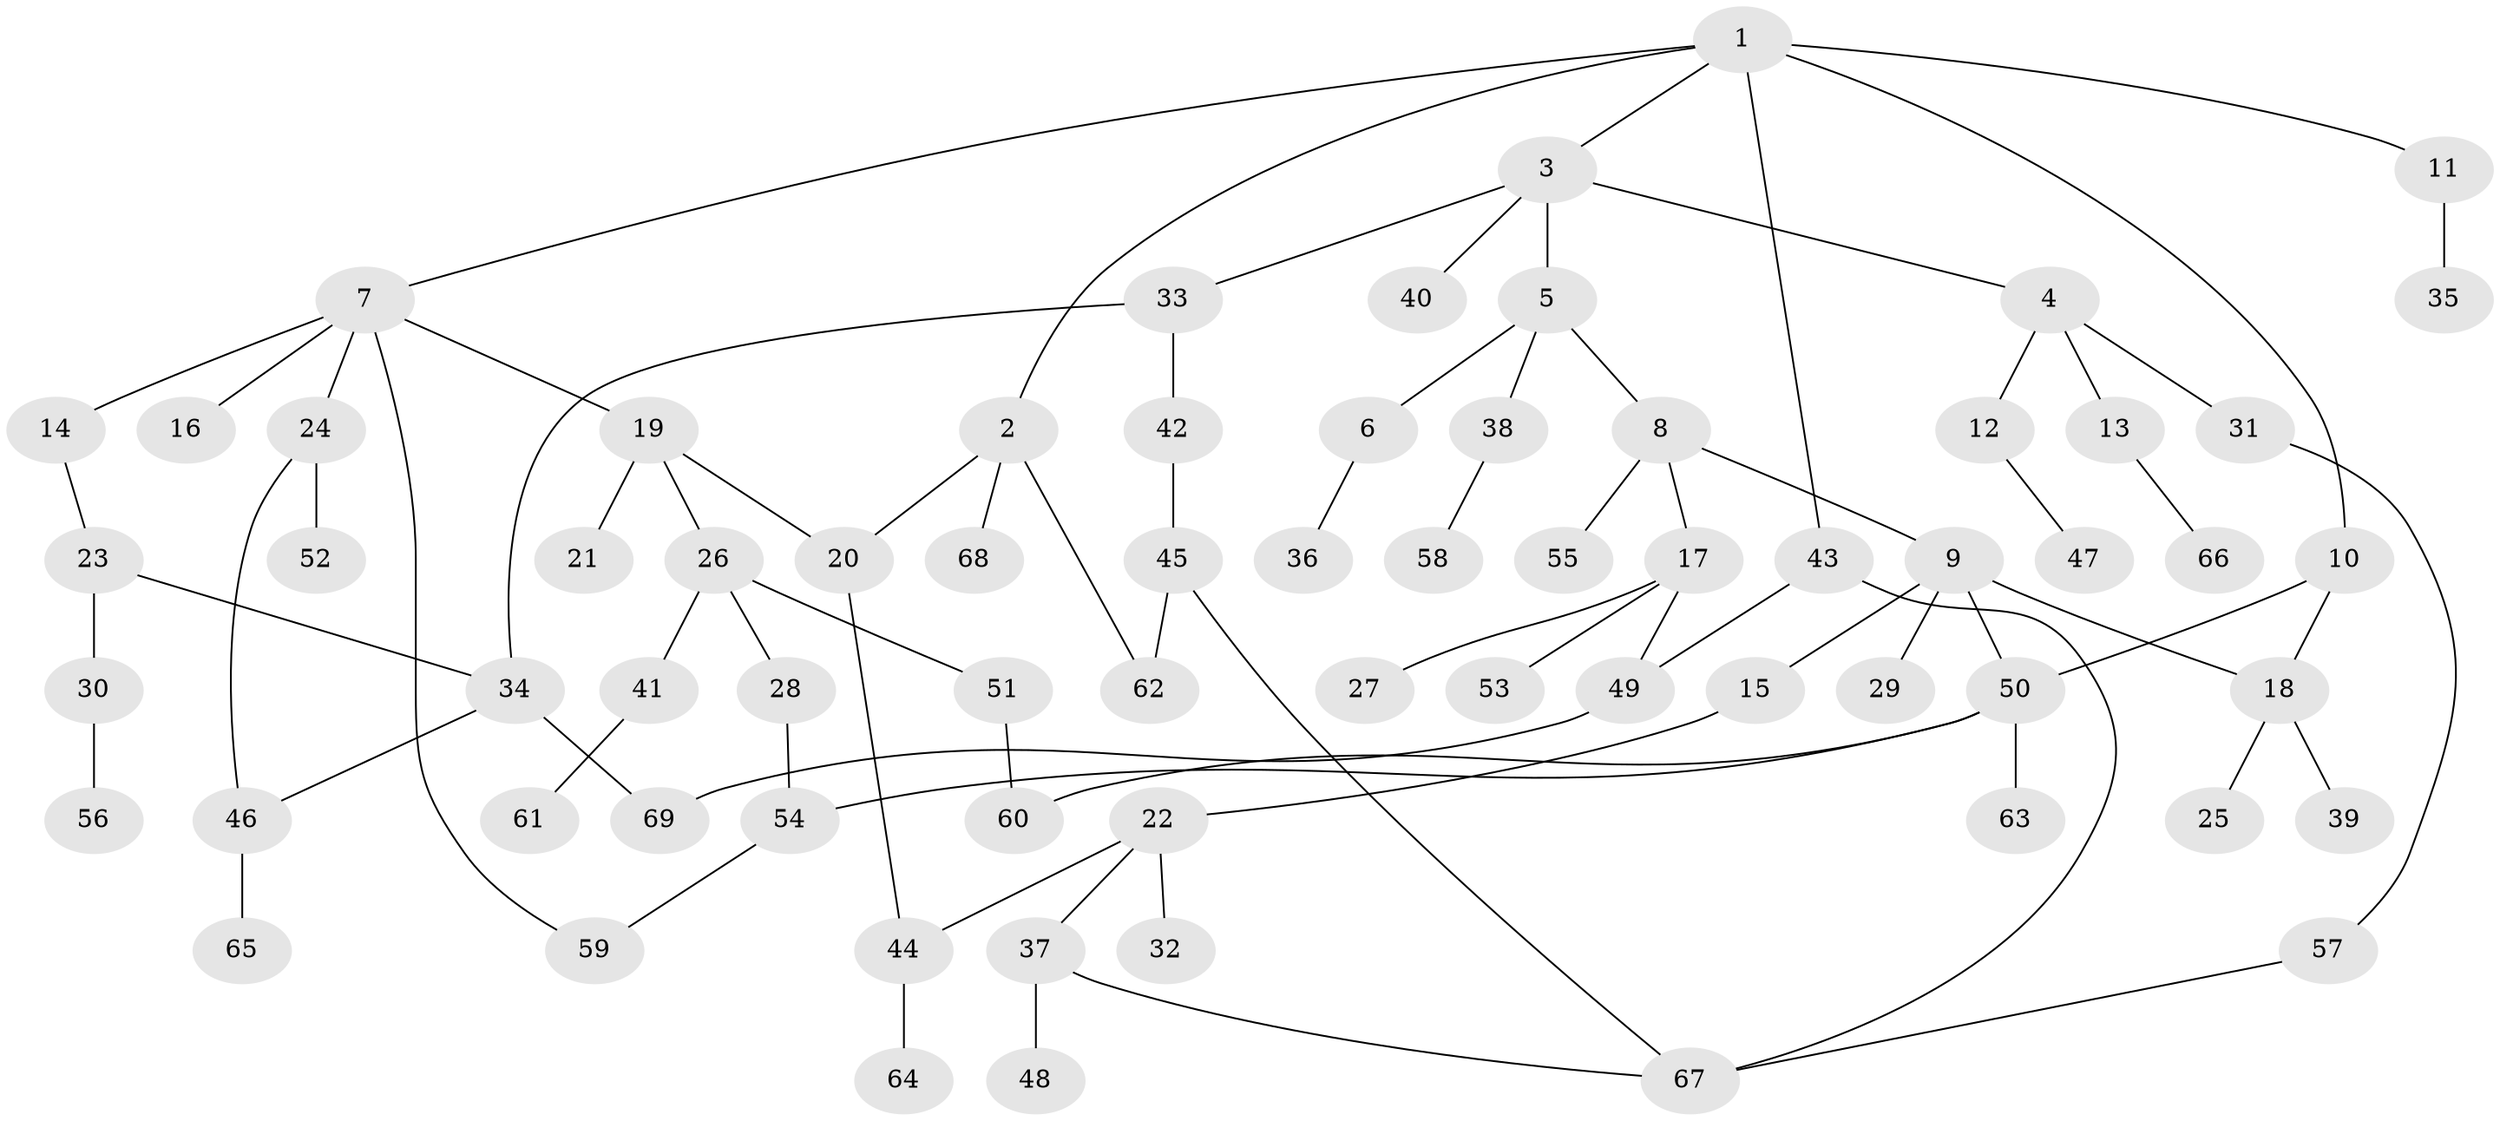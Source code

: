 // Generated by graph-tools (version 1.1) at 2025/13/03/09/25 04:13:33]
// undirected, 69 vertices, 83 edges
graph export_dot {
graph [start="1"]
  node [color=gray90,style=filled];
  1;
  2;
  3;
  4;
  5;
  6;
  7;
  8;
  9;
  10;
  11;
  12;
  13;
  14;
  15;
  16;
  17;
  18;
  19;
  20;
  21;
  22;
  23;
  24;
  25;
  26;
  27;
  28;
  29;
  30;
  31;
  32;
  33;
  34;
  35;
  36;
  37;
  38;
  39;
  40;
  41;
  42;
  43;
  44;
  45;
  46;
  47;
  48;
  49;
  50;
  51;
  52;
  53;
  54;
  55;
  56;
  57;
  58;
  59;
  60;
  61;
  62;
  63;
  64;
  65;
  66;
  67;
  68;
  69;
  1 -- 2;
  1 -- 3;
  1 -- 7;
  1 -- 10;
  1 -- 11;
  1 -- 43;
  2 -- 20;
  2 -- 68;
  2 -- 62;
  3 -- 4;
  3 -- 5;
  3 -- 33;
  3 -- 40;
  4 -- 12;
  4 -- 13;
  4 -- 31;
  5 -- 6;
  5 -- 8;
  5 -- 38;
  6 -- 36;
  7 -- 14;
  7 -- 16;
  7 -- 19;
  7 -- 24;
  7 -- 59;
  8 -- 9;
  8 -- 17;
  8 -- 55;
  9 -- 15;
  9 -- 29;
  9 -- 18;
  9 -- 50;
  10 -- 18;
  10 -- 50;
  11 -- 35;
  12 -- 47;
  13 -- 66;
  14 -- 23;
  15 -- 22;
  17 -- 27;
  17 -- 53;
  17 -- 49;
  18 -- 25;
  18 -- 39;
  19 -- 21;
  19 -- 26;
  19 -- 20;
  20 -- 44;
  22 -- 32;
  22 -- 37;
  22 -- 44;
  23 -- 30;
  23 -- 34;
  24 -- 52;
  24 -- 46;
  26 -- 28;
  26 -- 41;
  26 -- 51;
  28 -- 54;
  30 -- 56;
  31 -- 57;
  33 -- 34;
  33 -- 42;
  34 -- 46;
  34 -- 69;
  37 -- 48;
  37 -- 67;
  38 -- 58;
  41 -- 61;
  42 -- 45;
  43 -- 49;
  43 -- 67;
  44 -- 64;
  45 -- 62;
  45 -- 67;
  46 -- 65;
  49 -- 69;
  50 -- 60;
  50 -- 63;
  50 -- 54;
  51 -- 60;
  54 -- 59;
  57 -- 67;
}

